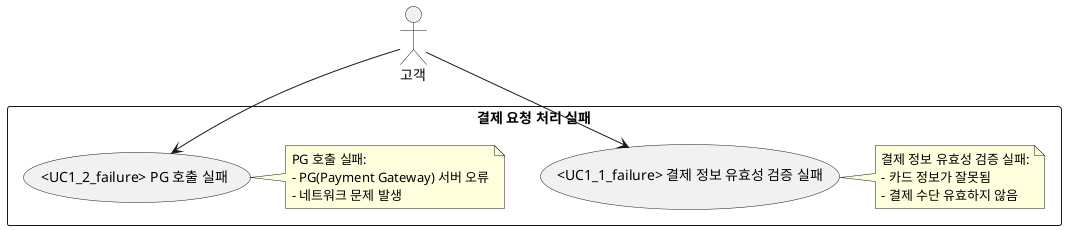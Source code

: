 @startuml
actor "고객" as Customer

rectangle "결제 요청 처리 실패" {
  usecase "<UC1_1_failure> 결제 정보 유효성 검증 실패" as UC1_1_failure
  note right
  결제 정보 유효성 검증 실패:
  - 카드 정보가 잘못됨
  - 결제 수단 유효하지 않음
  end note

  usecase "<UC1_2_failure> PG 호출 실패" as UC1_2_failure
  note right
  PG 호출 실패:
  - PG(Payment Gateway) 서버 오류
  - 네트워크 문제 발생
  end note
}

Customer --> UC1_1_failure
Customer --> UC1_2_failure
@enduml
